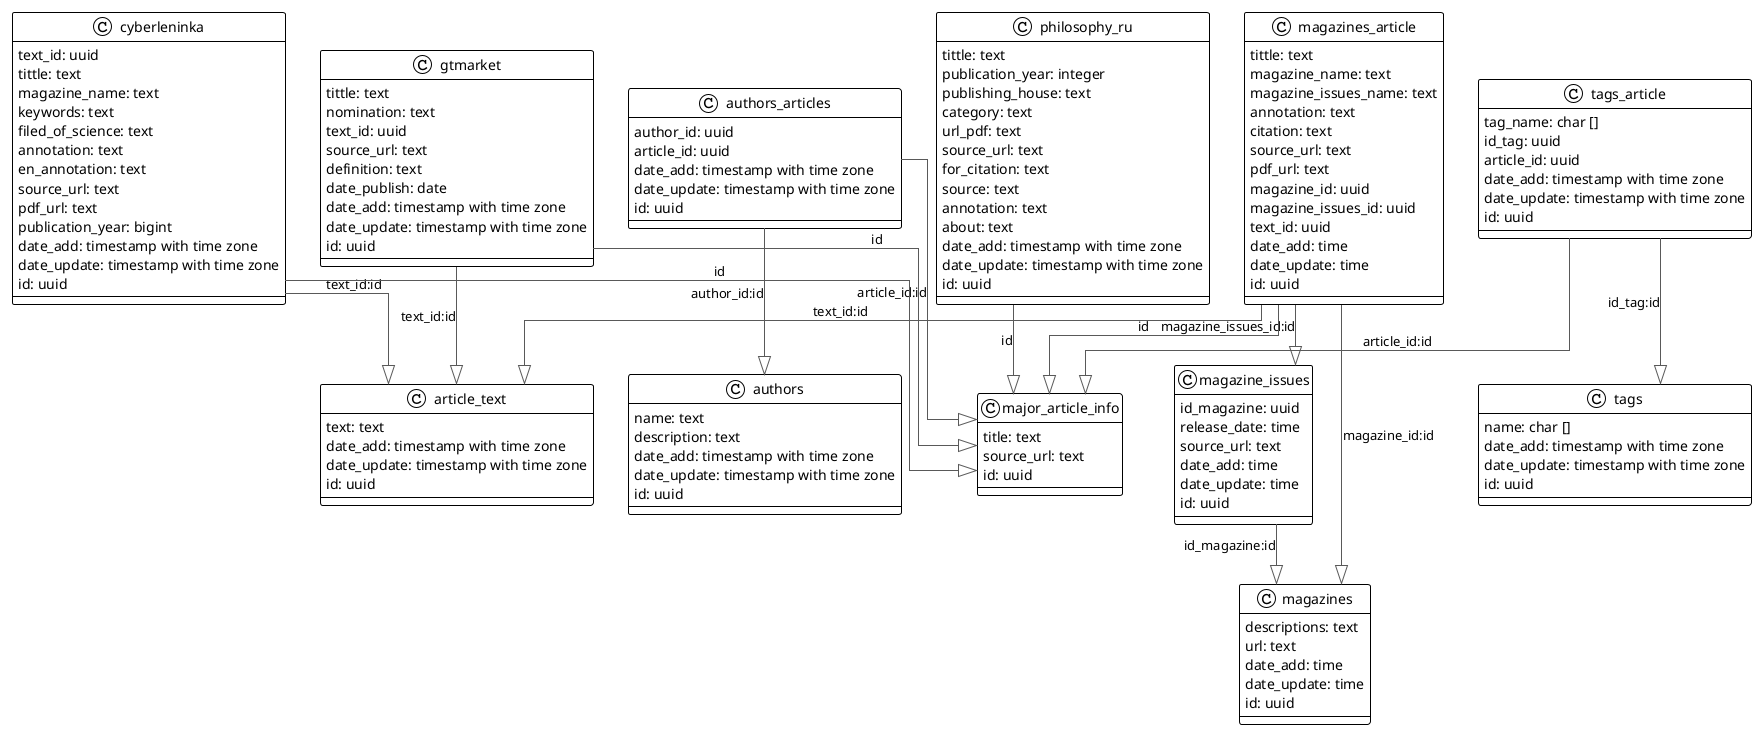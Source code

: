 @startuml

!theme plain
top to bottom direction
skinparam linetype ortho

class article_text {
   text: text
   date_add: timestamp with time zone
   date_update: timestamp with time zone
   id: uuid
}
class authors {
   name: text
   description: text
   date_add: timestamp with time zone
   date_update: timestamp with time zone
   id: uuid
}
class authors_articles {
   author_id: uuid
   article_id: uuid
   date_add: timestamp with time zone
   date_update: timestamp with time zone
   id: uuid
}
class cyberleninka {
   text_id: uuid
   tittle: text
   magazine_name: text
   keywords: text
   filed_of_science: text
   annotation: text
   en_annotation: text
   source_url: text
   pdf_url: text
   publication_year: bigint
   date_add: timestamp with time zone
   date_update: timestamp with time zone
   id: uuid
}
class gtmarket {
   tittle: text
   nomination: text
   text_id: uuid
   source_url: text
   definition: text
   date_publish: date
   date_add: timestamp with time zone
   date_update: timestamp with time zone
   id: uuid
}
class magazine_issues {
   id_magazine: uuid
   release_date: time
   source_url: text
   date_add: time
   date_update: time
   id: uuid
}
class magazines {
   descriptions: text
   url: text
   date_add: time
   date_update: time
   id: uuid
}
class magazines_article {
   tittle: text
   magazine_name: text
   magazine_issues_name: text
   annotation: text
   citation: text
   source_url: text
   pdf_url: text
   magazine_id: uuid
   magazine_issues_id: uuid
   text_id: uuid
   date_add: time
   date_update: time
   id: uuid
}
class major_article_info {
   title: text
   source_url: text
   id: uuid
}
class philosophy_ru {
   tittle: text
   publication_year: integer
   publishing_house: text
   category: text
   url_pdf: text
   source_url: text
   for_citation: text
   source: text
   annotation: text
   about: text
   date_add: timestamp with time zone
   date_update: timestamp with time zone
   id: uuid
}
class tags {
   name: char []
   date_add: timestamp with time zone
   date_update: timestamp with time zone
   id: uuid
}
class tags_article {
   tag_name: char []
   id_tag: uuid
   article_id: uuid
   date_add: timestamp with time zone
   date_update: timestamp with time zone
   id: uuid
}

authors_articles    -[#595959,plain]-^  authors            : "author_id:id"
authors_articles    -[#595959,plain]-^  major_article_info : "article_id:id"
cyberleninka        -[#595959,plain]-^  article_text       : "text_id:id"
cyberleninka        -[#595959,plain]-^  major_article_info : "id"
gtmarket            -[#595959,plain]-^  article_text       : "text_id:id"
gtmarket            -[#595959,plain]-^  major_article_info : "id"
magazine_issues     -[#595959,plain]-^  magazines          : "id_magazine:id"
magazines_article   -[#595959,plain]-^  article_text       : "text_id:id"
magazines_article   -[#595959,plain]-^  magazine_issues    : "magazine_issues_id:id"
magazines_article   -[#595959,plain]-^  magazines          : "magazine_id:id"
magazines_article   -[#595959,plain]-^  major_article_info : "id"
philosophy_ru       -[#595959,plain]-^  major_article_info : "id"
tags_article        -[#595959,plain]-^  major_article_info : "article_id:id"
tags_article        -[#595959,plain]-^  tags               : "id_tag:id"
@enduml
